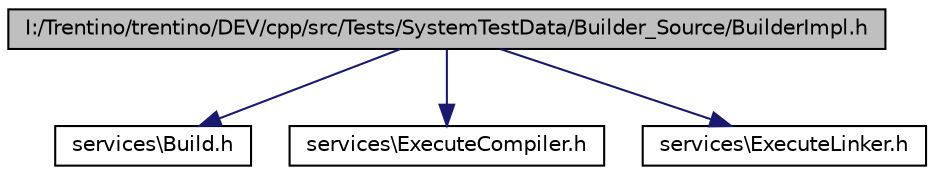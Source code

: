 digraph G
{
  edge [fontname="Helvetica",fontsize="10",labelfontname="Helvetica",labelfontsize="10"];
  node [fontname="Helvetica",fontsize="10",shape=record];
  Node1 [label="I:/Trentino/trentino/DEV/cpp/src/Tests/SystemTestData/Builder_Source/BuilderImpl.h",height=0.2,width=0.4,color="black", fillcolor="grey75", style="filled" fontcolor="black"];
  Node1 -> Node2 [color="midnightblue",fontsize="10",style="solid",fontname="Helvetica"];
  Node2 [label="services\\Build.h",height=0.2,width=0.4,color="black", fillcolor="white", style="filled",URL="$_source_2services_2_build_8h.html"];
  Node1 -> Node3 [color="midnightblue",fontsize="10",style="solid",fontname="Helvetica"];
  Node3 [label="services\\ExecuteCompiler.h",height=0.2,width=0.4,color="black", fillcolor="white", style="filled",URL="$_source_2services_2_execute_compiler_8h.html"];
  Node1 -> Node4 [color="midnightblue",fontsize="10",style="solid",fontname="Helvetica"];
  Node4 [label="services\\ExecuteLinker.h",height=0.2,width=0.4,color="black", fillcolor="white", style="filled",URL="$_source_2services_2_execute_linker_8h.html"];
}

